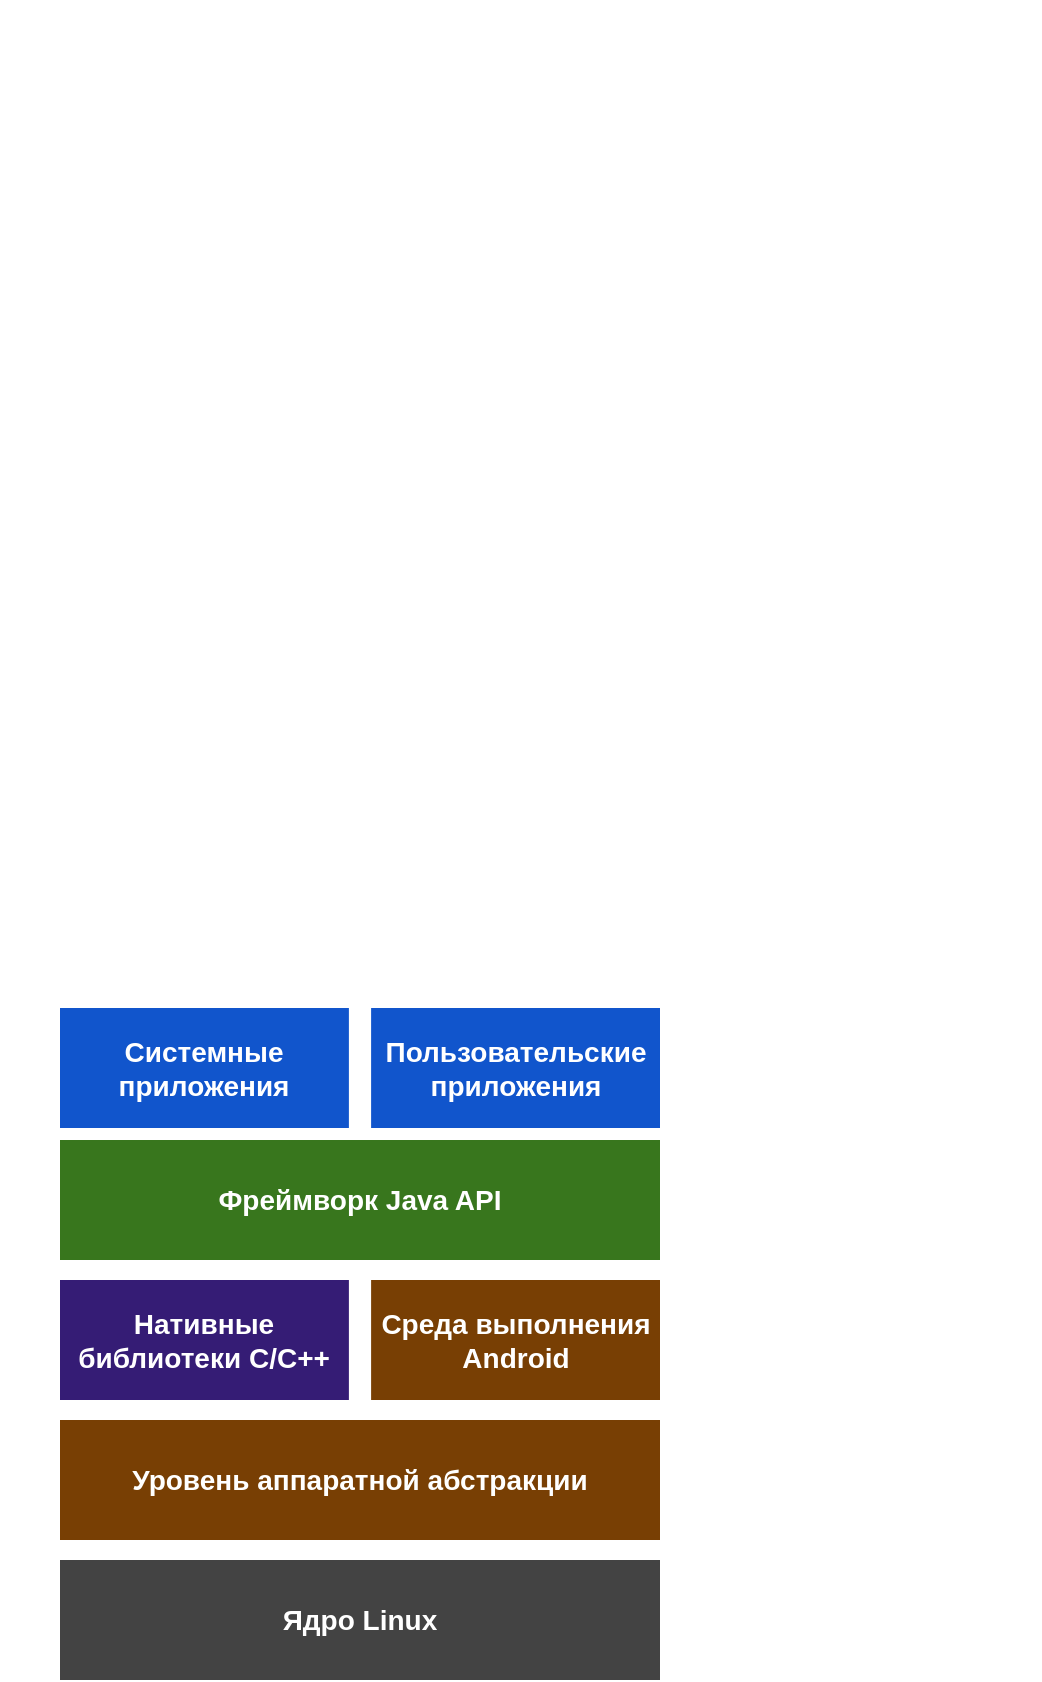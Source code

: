 <mxfile version="21.1.4" type="github">
  <diagram name="Страница 1" id="lY3FXg9a8nMghc8TCFdd">
    <mxGraphModel dx="1446" dy="846" grid="1" gridSize="10" guides="1" tooltips="1" connect="1" arrows="1" fold="1" page="1" pageScale="1" pageWidth="827" pageHeight="1169" math="0" shadow="0">
      <root>
        <mxCell id="0" />
        <mxCell id="1" parent="0" />
        <mxCell id="J73AXFIZa4UlH_KG2iZx-1" value="" style="shape=image;verticalLabelPosition=bottom;labelBackgroundColor=default;verticalAlign=top;aspect=fixed;imageAspect=0;image=https://google-developer-training.github.io/android-developer-fundamentals-course-concepts-v2/images/1-0-c-introduction-to-android/dg_android_stack.png;" vertex="1" parent="1">
          <mxGeometry x="10" y="20" width="520" height="451" as="geometry" />
        </mxCell>
        <mxCell id="J73AXFIZa4UlH_KG2iZx-11" value="" style="group;fillColor=none;" vertex="1" connectable="0" parent="1">
          <mxGeometry x="40" y="524" width="300" height="336" as="geometry" />
        </mxCell>
        <mxCell id="J73AXFIZa4UlH_KG2iZx-2" value="Системные приложения" style="rounded=0;whiteSpace=wrap;html=1;fontFamily=Helvetica;fontSize=14;fontStyle=1;labelBackgroundColor=none;fillColor=#1155cc;fontColor=#ffffff;strokeColor=none;" vertex="1" parent="J73AXFIZa4UlH_KG2iZx-11">
          <mxGeometry width="144.444" height="60" as="geometry" />
        </mxCell>
        <mxCell id="J73AXFIZa4UlH_KG2iZx-3" value="Пользовательские приложения" style="rounded=0;whiteSpace=wrap;html=1;fontFamily=Helvetica;fontSize=14;fontStyle=1;labelBackgroundColor=none;fillColor=#1155cc;fontColor=#ffffff;strokeColor=none;" vertex="1" parent="J73AXFIZa4UlH_KG2iZx-11">
          <mxGeometry x="155.556" width="144.444" height="60" as="geometry" />
        </mxCell>
        <mxCell id="J73AXFIZa4UlH_KG2iZx-4" value="Фреймворк Java API" style="rounded=0;whiteSpace=wrap;html=1;fontFamily=Helvetica;fontSize=14;fontStyle=1;fontColor=#ffffff;labelBackgroundColor=none;fillColor=#38761d;strokeColor=none;" vertex="1" parent="J73AXFIZa4UlH_KG2iZx-11">
          <mxGeometry y="66" width="300" height="60" as="geometry" />
        </mxCell>
        <mxCell id="J73AXFIZa4UlH_KG2iZx-6" value="Нативные библиотеки C/C++" style="rounded=0;whiteSpace=wrap;html=1;fontFamily=Helvetica;fontSize=14;fontStyle=1;fontColor=#ffffff;labelBackgroundColor=none;fillColor=#351c75;strokeColor=none;" vertex="1" parent="J73AXFIZa4UlH_KG2iZx-11">
          <mxGeometry y="136" width="144.444" height="60" as="geometry" />
        </mxCell>
        <mxCell id="J73AXFIZa4UlH_KG2iZx-7" value="Cреда выполнения Android" style="rounded=0;whiteSpace=wrap;html=1;fontFamily=Helvetica;fontSize=14;fontStyle=1;fontColor=#ffffff;labelBackgroundColor=none;strokeColor=none;fillColor=#783f04;" vertex="1" parent="J73AXFIZa4UlH_KG2iZx-11">
          <mxGeometry x="155.556" y="136" width="144.444" height="60" as="geometry" />
        </mxCell>
        <mxCell id="J73AXFIZa4UlH_KG2iZx-9" value="Уровень аппаратной абстракции" style="rounded=0;whiteSpace=wrap;html=1;fontFamily=Helvetica;fontSize=14;fontStyle=1;fontColor=#ffffff;labelBackgroundColor=none;strokeColor=none;fillColor=#783f04;" vertex="1" parent="J73AXFIZa4UlH_KG2iZx-11">
          <mxGeometry y="206" width="300" height="60" as="geometry" />
        </mxCell>
        <mxCell id="J73AXFIZa4UlH_KG2iZx-10" value="Ядро Linux" style="rounded=0;whiteSpace=wrap;html=1;fontFamily=Helvetica;fontSize=14;fontStyle=1;fontColor=#ffffff;labelBackgroundColor=none;strokeColor=none;fillColor=#434343;" vertex="1" parent="J73AXFIZa4UlH_KG2iZx-11">
          <mxGeometry y="276" width="300" height="60" as="geometry" />
        </mxCell>
      </root>
    </mxGraphModel>
  </diagram>
</mxfile>
